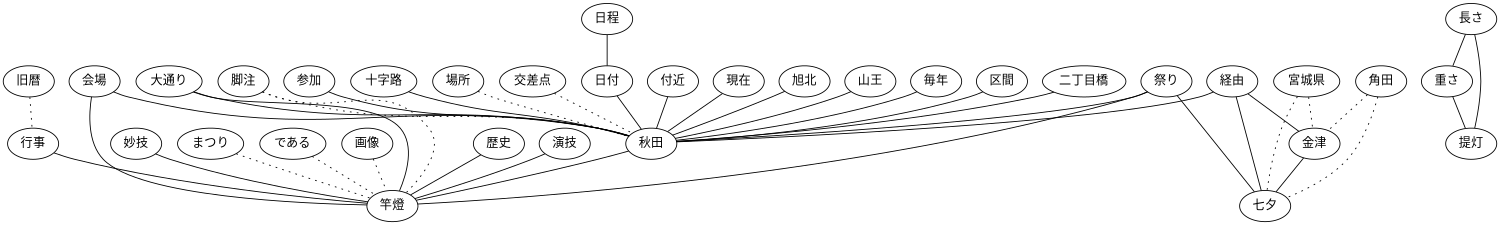graph keygraph {
graph [size="10,10"]
日付--秋田
演技--竿燈
経由--秋田
日程--日付
長さ--重さ
長さ--提灯
付近--秋田
行事--竿燈
重さ--提灯
会場--秋田
祭り--秋田
現在--秋田
経由--七夕
祭り--七夕
旭北--秋田
山王--秋田
毎年--秋田
歴史--竿燈
区間--秋田
大通り--秋田
二丁目橋--秋田
経由--金津
会場--竿燈
祭り--竿燈
大通り--竿燈
参加--秋田
十字路--秋田
金津--七夕
妙技--竿燈
秋田--竿燈
場所--秋田[style="dotted"]
宮城県--七夕[style="dotted"]
角田--七夕[style="dotted"]
交差点--秋田[style="dotted"]
脚注--秋田[style="dotted"]
宮城県--金津[style="dotted"]
角田--金津[style="dotted"]
旧暦--行事[style="dotted"]
まつり--竿燈[style="dotted"]
である--竿燈[style="dotted"]
画像--竿燈[style="dotted"]
脚注--竿燈[style="dotted"]
}